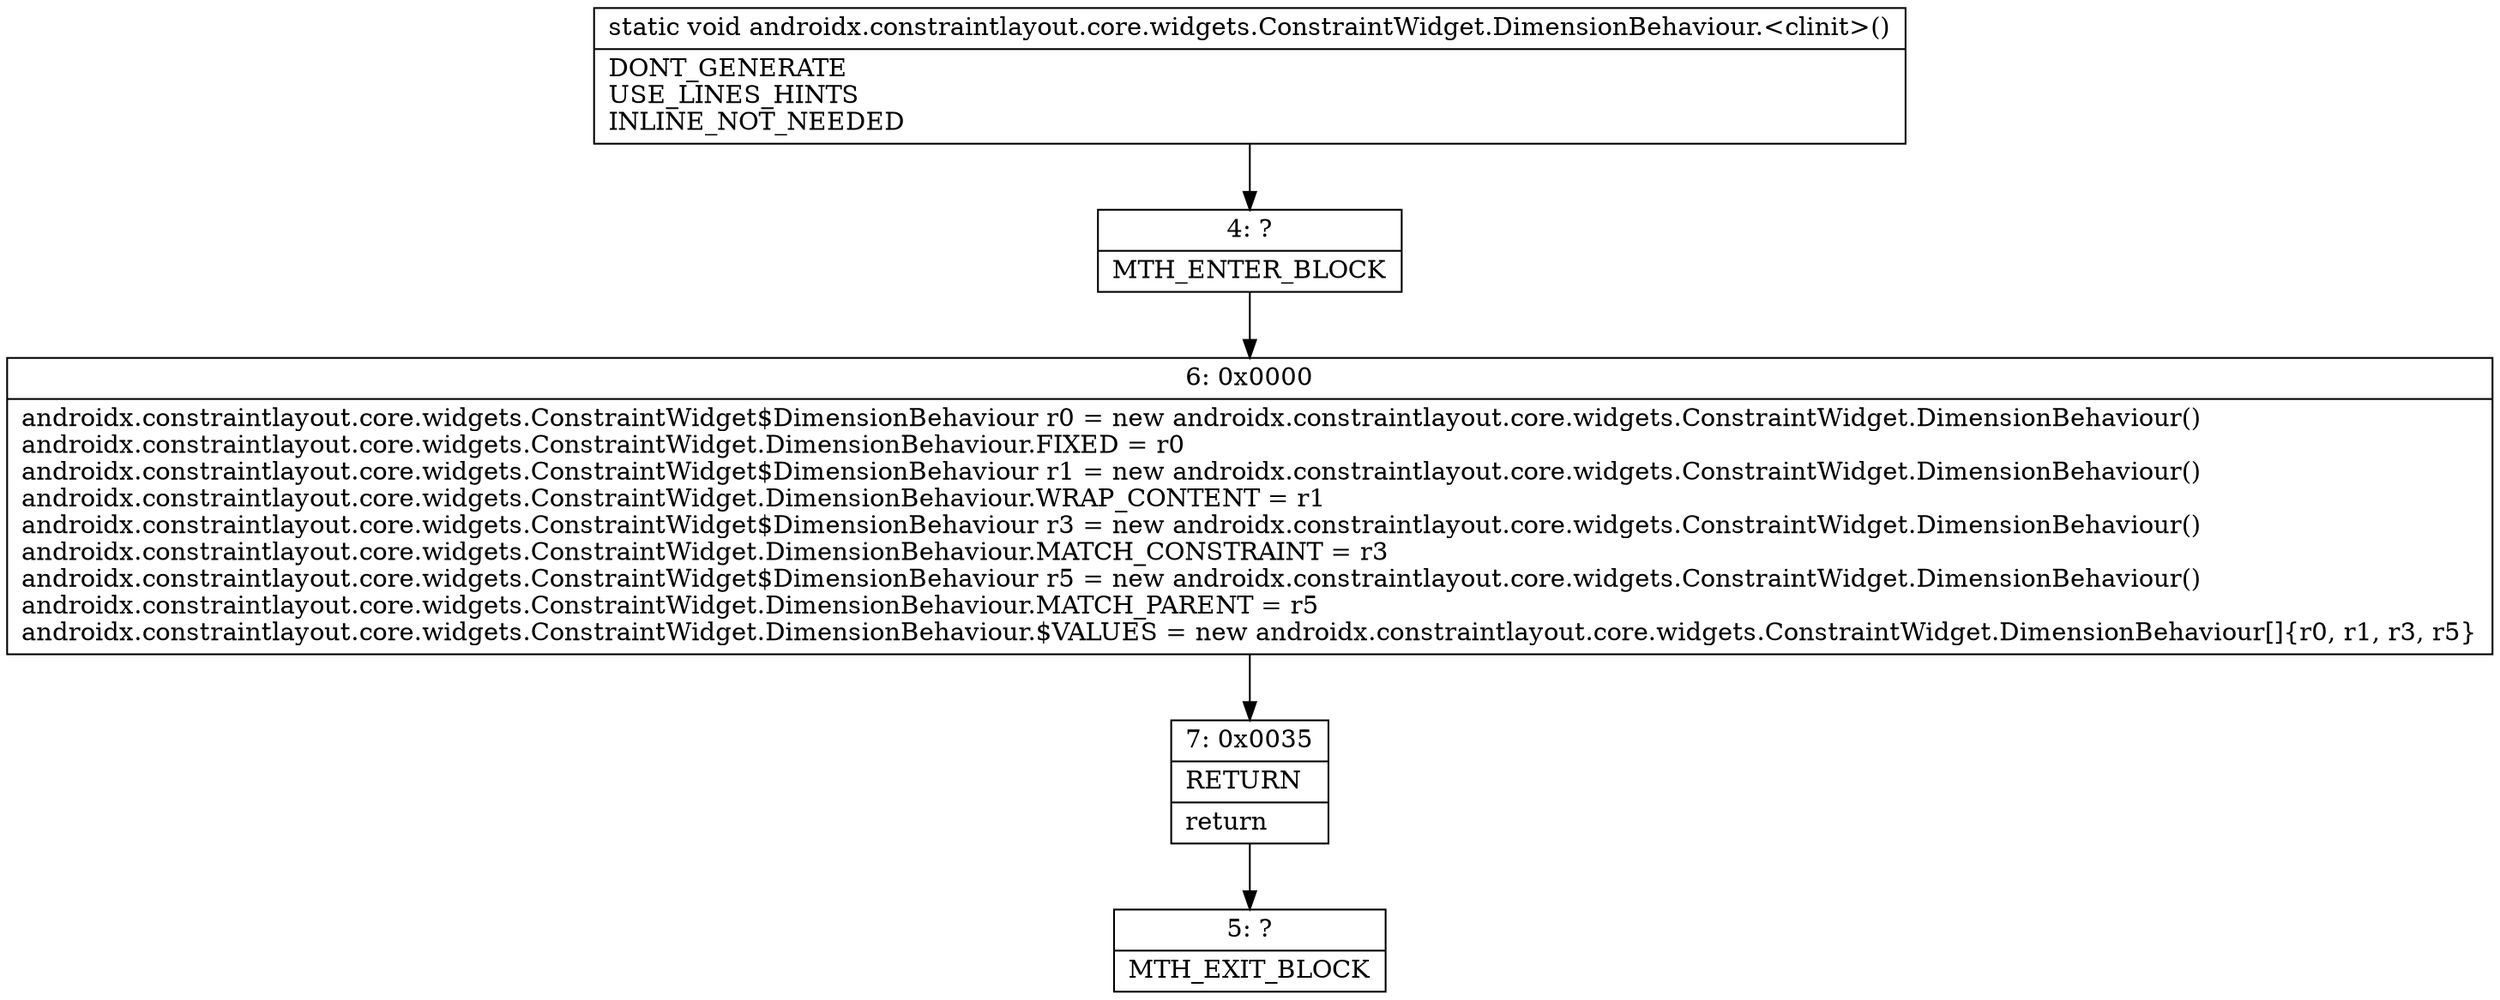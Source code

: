 digraph "CFG forandroidx.constraintlayout.core.widgets.ConstraintWidget.DimensionBehaviour.\<clinit\>()V" {
Node_4 [shape=record,label="{4\:\ ?|MTH_ENTER_BLOCK\l}"];
Node_6 [shape=record,label="{6\:\ 0x0000|androidx.constraintlayout.core.widgets.ConstraintWidget$DimensionBehaviour r0 = new androidx.constraintlayout.core.widgets.ConstraintWidget.DimensionBehaviour()\landroidx.constraintlayout.core.widgets.ConstraintWidget.DimensionBehaviour.FIXED = r0\landroidx.constraintlayout.core.widgets.ConstraintWidget$DimensionBehaviour r1 = new androidx.constraintlayout.core.widgets.ConstraintWidget.DimensionBehaviour()\landroidx.constraintlayout.core.widgets.ConstraintWidget.DimensionBehaviour.WRAP_CONTENT = r1\landroidx.constraintlayout.core.widgets.ConstraintWidget$DimensionBehaviour r3 = new androidx.constraintlayout.core.widgets.ConstraintWidget.DimensionBehaviour()\landroidx.constraintlayout.core.widgets.ConstraintWidget.DimensionBehaviour.MATCH_CONSTRAINT = r3\landroidx.constraintlayout.core.widgets.ConstraintWidget$DimensionBehaviour r5 = new androidx.constraintlayout.core.widgets.ConstraintWidget.DimensionBehaviour()\landroidx.constraintlayout.core.widgets.ConstraintWidget.DimensionBehaviour.MATCH_PARENT = r5\landroidx.constraintlayout.core.widgets.ConstraintWidget.DimensionBehaviour.$VALUES = new androidx.constraintlayout.core.widgets.ConstraintWidget.DimensionBehaviour[]\{r0, r1, r3, r5\}\l}"];
Node_7 [shape=record,label="{7\:\ 0x0035|RETURN\l|return\l}"];
Node_5 [shape=record,label="{5\:\ ?|MTH_EXIT_BLOCK\l}"];
MethodNode[shape=record,label="{static void androidx.constraintlayout.core.widgets.ConstraintWidget.DimensionBehaviour.\<clinit\>()  | DONT_GENERATE\lUSE_LINES_HINTS\lINLINE_NOT_NEEDED\l}"];
MethodNode -> Node_4;Node_4 -> Node_6;
Node_6 -> Node_7;
Node_7 -> Node_5;
}

